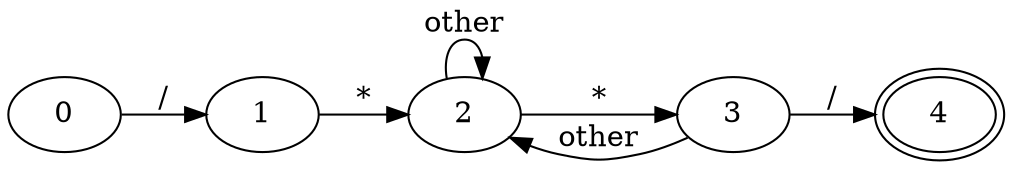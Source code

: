 digraph G {
    layout = dot;
    ordering = out;
    rankdir = "LR";
    
    0 [label = "0";];
    1 [label = "1";];
    2 [label = "2";];
    3 [label = "3";];
    4 [label = "4";peripheries = 2;];
    
    0 -> 1 [label = "/";];
    1 -> 2 [label = "*";];
    2 -> 3 [label = "*";];
    3 -> 4 [label = "/";];
    
    3 -> 2 [label = "other";];
    
    2 -> 2 [label = "other";];
}